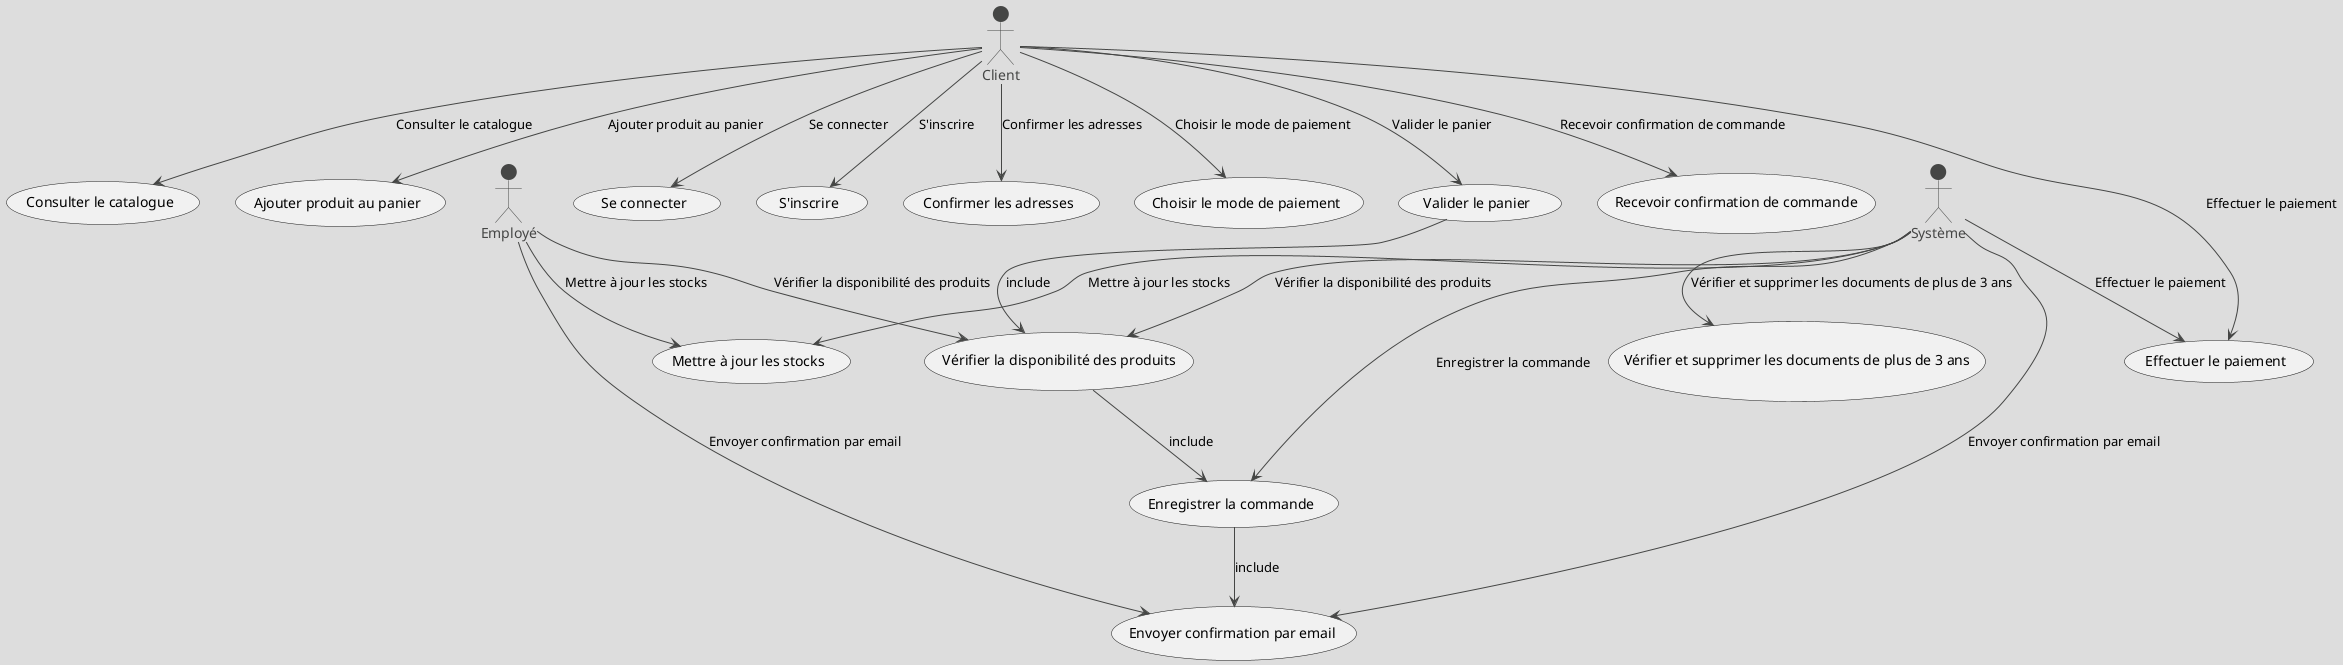 @startuml diagramme_utilisation
!theme toy

actor Client
actor "Employé" as Employe
actor "Système" as System

usecase "Consulter le catalogue" as UC1
usecase "Ajouter produit au panier" as UC2
usecase "Valider le panier" as UC3
usecase "Se connecter" as UC4
usecase "S'inscrire" as UC5
usecase "Confirmer les adresses" as UC7
usecase "Choisir le mode de paiement" as UC8
usecase "Effectuer le paiement" as UC9
usecase "Recevoir confirmation de commande" as UC11

usecase "Vérifier la disponibilité des produits" as UC6
usecase "Enregistrer la commande" as UC10
usecase "Mettre à jour les stocks" as UC12
usecase "Envoyer confirmation par email" as UC13
usecase "Vérifier et supprimer les documents de plus de 3 ans" as UC14

Client --> UC1 : "Consulter le catalogue"
Client --> UC2 : "Ajouter produit au panier"
Client --> UC3 : "Valider le panier"
Client --> UC4 : "Se connecter"
Client --> UC5 : "S'inscrire"
Client --> UC7 : "Confirmer les adresses"
Client --> UC8 : "Choisir le mode de paiement"
Client --> UC9 : "Effectuer le paiement"
Client --> UC11 : "Recevoir confirmation de commande"

Employe --> UC6 : "Vérifier la disponibilité des produits"
Employe --> UC12 : "Mettre à jour les stocks"
Employe --> UC13 : "Envoyer confirmation par email"

System --> UC9 : "Effectuer le paiement"
System --> UC6 : "Vérifier la disponibilité des produits"
System --> UC10 : "Enregistrer la commande"
System --> UC12 : "Mettre à jour les stocks"
System --> UC13 : "Envoyer confirmation par email"
System --> UC14 : "Vérifier et supprimer les documents de plus de 3 ans"

UC3 --> UC6 : "include"
UC6 --> UC10 : "include"
UC10 --> UC13 : "include"

@enduml
